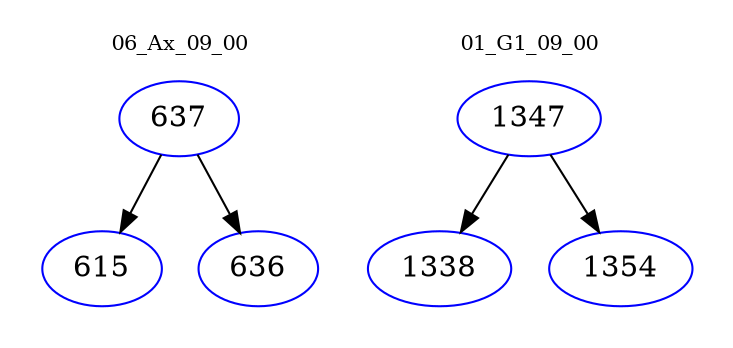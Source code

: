 digraph{
subgraph cluster_0 {
color = white
label = "06_Ax_09_00";
fontsize=10;
T0_637 [label="637", color="blue"]
T0_637 -> T0_615 [color="black"]
T0_615 [label="615", color="blue"]
T0_637 -> T0_636 [color="black"]
T0_636 [label="636", color="blue"]
}
subgraph cluster_1 {
color = white
label = "01_G1_09_00";
fontsize=10;
T1_1347 [label="1347", color="blue"]
T1_1347 -> T1_1338 [color="black"]
T1_1338 [label="1338", color="blue"]
T1_1347 -> T1_1354 [color="black"]
T1_1354 [label="1354", color="blue"]
}
}
